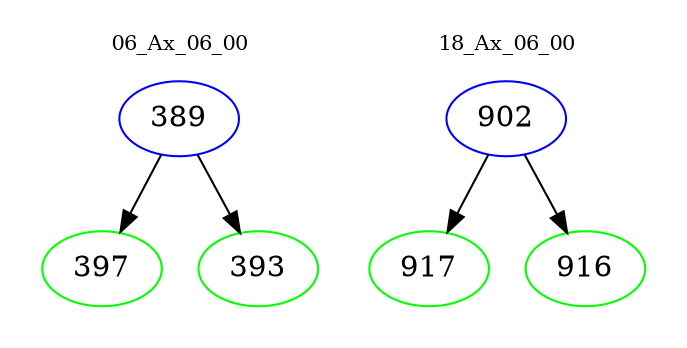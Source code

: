 digraph{
subgraph cluster_0 {
color = white
label = "06_Ax_06_00";
fontsize=10;
T0_389 [label="389", color="blue"]
T0_389 -> T0_397 [color="black"]
T0_397 [label="397", color="green"]
T0_389 -> T0_393 [color="black"]
T0_393 [label="393", color="green"]
}
subgraph cluster_1 {
color = white
label = "18_Ax_06_00";
fontsize=10;
T1_902 [label="902", color="blue"]
T1_902 -> T1_917 [color="black"]
T1_917 [label="917", color="green"]
T1_902 -> T1_916 [color="black"]
T1_916 [label="916", color="green"]
}
}
